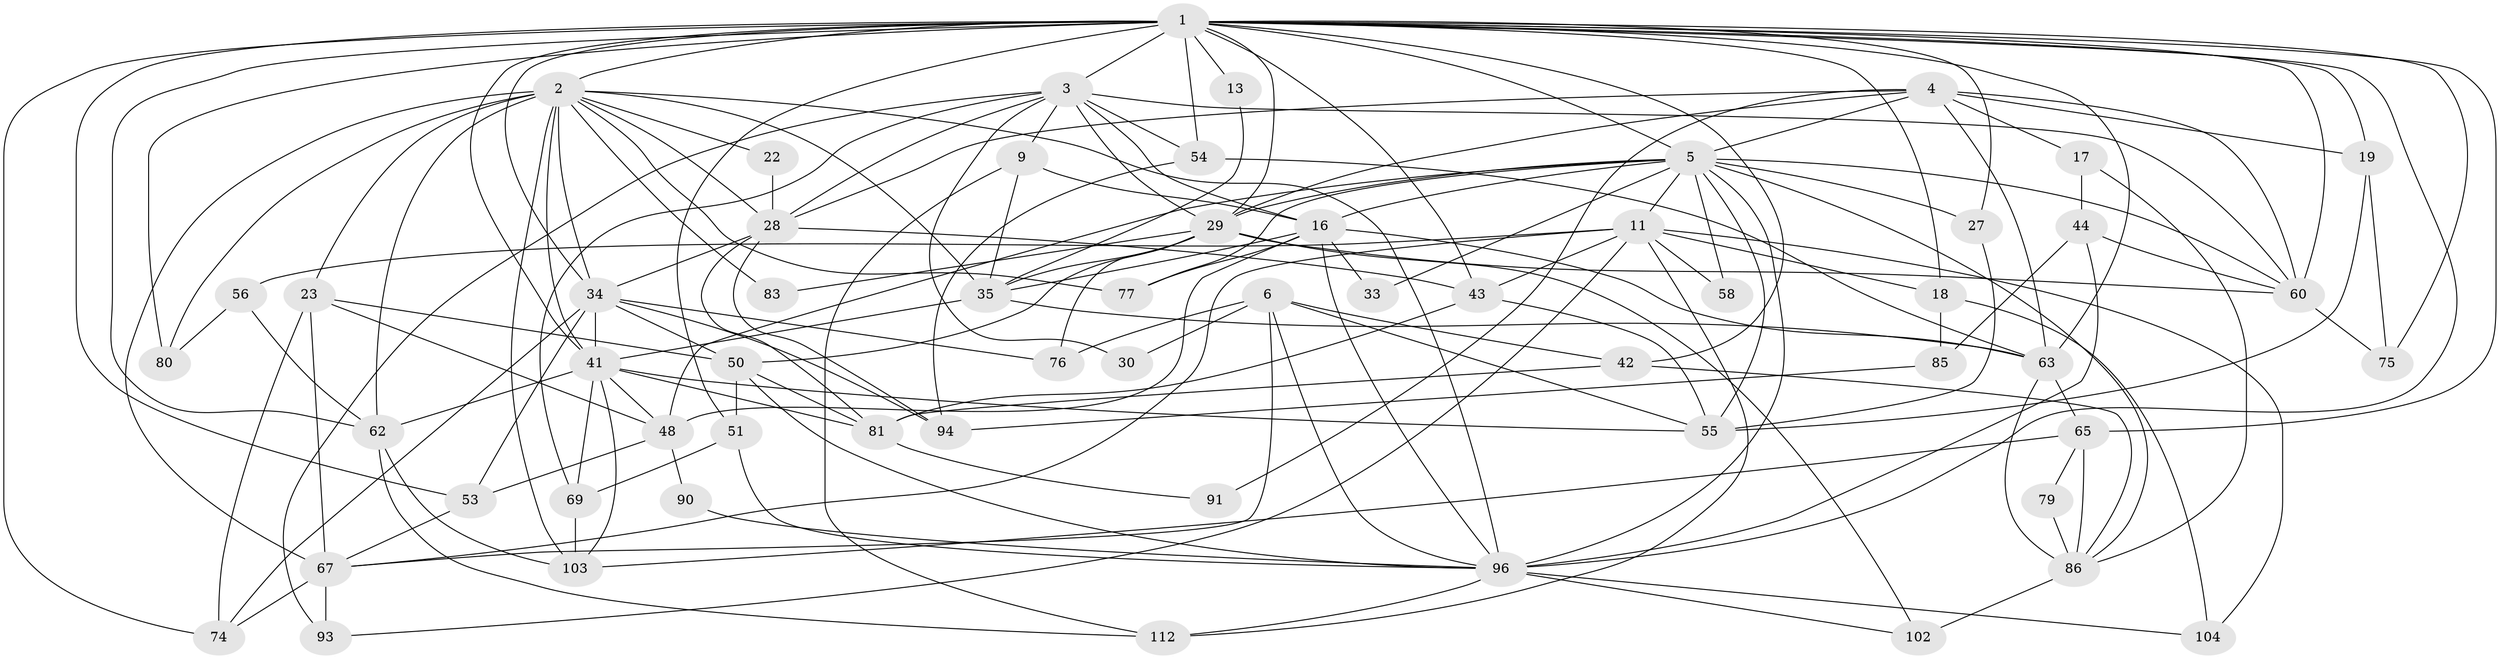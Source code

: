 // original degree distribution, {3: 0.2288135593220339, 6: 0.11016949152542373, 5: 0.22033898305084745, 4: 0.2457627118644068, 2: 0.16101694915254236, 7: 0.025423728813559324, 8: 0.00847457627118644}
// Generated by graph-tools (version 1.1) at 2025/15/03/09/25 04:15:08]
// undirected, 59 vertices, 163 edges
graph export_dot {
graph [start="1"]
  node [color=gray90,style=filled];
  1 [super="+7+20"];
  2 [super="+8"];
  3 [super="+61+26"];
  4 [super="+95"];
  5 [super="+37+12"];
  6 [super="+118+110"];
  9 [super="+111"];
  11 [super="+66"];
  13;
  16 [super="+25+32"];
  17;
  18 [super="+21"];
  19;
  22;
  23 [super="+84"];
  27;
  28 [super="+47"];
  29 [super="+87+40"];
  30;
  33;
  34 [super="+38"];
  35 [super="+57"];
  41 [super="+52"];
  42 [super="+109"];
  43 [super="+82"];
  44;
  48 [super="+73"];
  50 [super="+64+100"];
  51;
  53;
  54;
  55;
  56 [super="+68"];
  58;
  60 [super="+88"];
  62 [super="+72"];
  63 [super="+108"];
  65 [super="+97"];
  67;
  69 [super="+70"];
  74;
  75 [super="+78"];
  76;
  77;
  79;
  80;
  81 [super="+116"];
  83;
  85;
  86 [super="+115"];
  90;
  91;
  93;
  94;
  96 [super="+105"];
  102 [super="+114"];
  103;
  104;
  112;
  1 -- 34 [weight=2];
  1 -- 74;
  1 -- 75;
  1 -- 80;
  1 -- 18;
  1 -- 51;
  1 -- 19;
  1 -- 54;
  1 -- 27;
  1 -- 62 [weight=2];
  1 -- 63;
  1 -- 5;
  1 -- 96;
  1 -- 65 [weight=2];
  1 -- 3;
  1 -- 41;
  1 -- 42;
  1 -- 43;
  1 -- 13;
  1 -- 53 [weight=2];
  1 -- 60;
  1 -- 29;
  1 -- 2 [weight=3];
  2 -- 67;
  2 -- 83;
  2 -- 96;
  2 -- 34;
  2 -- 35;
  2 -- 103;
  2 -- 41;
  2 -- 77;
  2 -- 80;
  2 -- 22;
  2 -- 23 [weight=2];
  2 -- 28;
  2 -- 62;
  3 -- 54;
  3 -- 9;
  3 -- 30;
  3 -- 16;
  3 -- 28;
  3 -- 29;
  3 -- 69;
  3 -- 93;
  3 -- 60;
  4 -- 28;
  4 -- 60;
  4 -- 29;
  4 -- 63;
  4 -- 17;
  4 -- 19;
  4 -- 5;
  4 -- 91;
  5 -- 55;
  5 -- 77;
  5 -- 11;
  5 -- 60;
  5 -- 96;
  5 -- 33;
  5 -- 16;
  5 -- 86;
  5 -- 58;
  5 -- 27;
  5 -- 29;
  5 -- 48;
  6 -- 76;
  6 -- 67;
  6 -- 30;
  6 -- 42;
  6 -- 96;
  6 -- 55;
  9 -- 112;
  9 -- 35;
  9 -- 16;
  11 -- 67;
  11 -- 112;
  11 -- 18;
  11 -- 58;
  11 -- 43;
  11 -- 104;
  11 -- 93;
  11 -- 56;
  13 -- 35;
  16 -- 96;
  16 -- 33;
  16 -- 35;
  16 -- 63;
  16 -- 77;
  16 -- 48;
  17 -- 86;
  17 -- 44;
  18 -- 85;
  18 -- 104;
  19 -- 55;
  19 -- 75;
  22 -- 28;
  23 -- 67;
  23 -- 50;
  23 -- 48;
  23 -- 74;
  27 -- 55;
  28 -- 43;
  28 -- 34;
  28 -- 94;
  28 -- 81;
  29 -- 50 [weight=2];
  29 -- 83;
  29 -- 102;
  29 -- 76;
  29 -- 35;
  29 -- 60;
  34 -- 50 [weight=2];
  34 -- 41;
  34 -- 74;
  34 -- 76;
  34 -- 53;
  34 -- 94;
  35 -- 41;
  35 -- 63;
  41 -- 55;
  41 -- 69;
  41 -- 103;
  41 -- 81;
  41 -- 48;
  41 -- 62;
  42 -- 86;
  42 -- 81;
  43 -- 55;
  43 -- 81;
  44 -- 60;
  44 -- 85;
  44 -- 96;
  48 -- 53;
  48 -- 90;
  50 -- 81;
  50 -- 51;
  50 -- 96;
  51 -- 96;
  51 -- 69;
  53 -- 67;
  54 -- 94;
  54 -- 63;
  56 -- 80;
  56 -- 62;
  60 -- 75;
  62 -- 112;
  62 -- 103;
  63 -- 86 [weight=2];
  63 -- 65;
  65 -- 79;
  65 -- 103;
  65 -- 86;
  67 -- 74;
  67 -- 93;
  69 -- 103;
  79 -- 86;
  81 -- 91;
  85 -- 94;
  86 -- 102;
  90 -- 96;
  96 -- 112;
  96 -- 102;
  96 -- 104;
}

